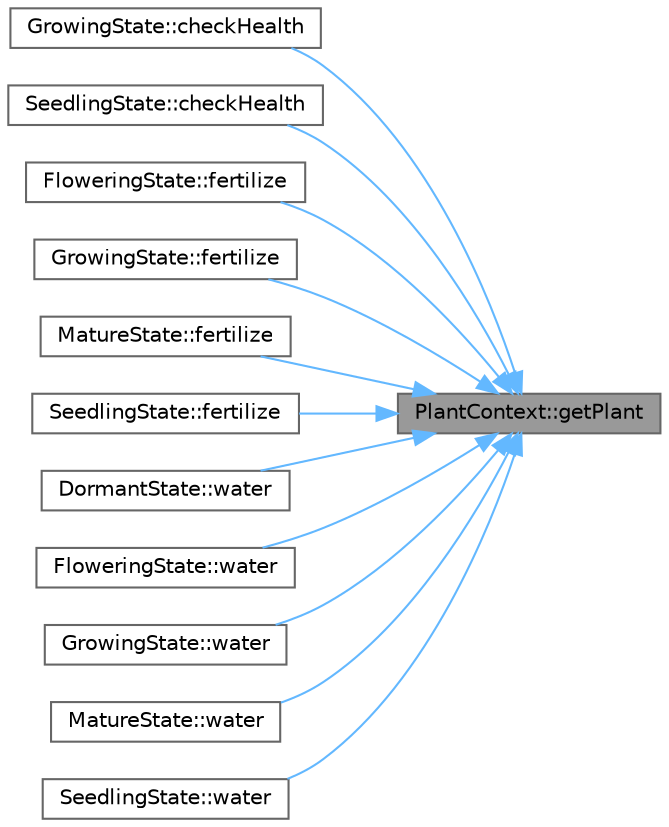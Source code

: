 digraph "PlantContext::getPlant"
{
 // INTERACTIVE_SVG=YES
 // LATEX_PDF_SIZE
  bgcolor="transparent";
  edge [fontname=Helvetica,fontsize=10,labelfontname=Helvetica,labelfontsize=10];
  node [fontname=Helvetica,fontsize=10,shape=box,height=0.2,width=0.4];
  rankdir="RL";
  Node1 [id="Node000001",label="PlantContext::getPlant",height=0.2,width=0.4,color="gray40", fillcolor="grey60", style="filled", fontcolor="black",tooltip="Get the plant being managed."];
  Node1 -> Node2 [id="edge1_Node000001_Node000002",dir="back",color="steelblue1",style="solid",tooltip=" "];
  Node2 [id="Node000002",label="GrowingState::checkHealth",height=0.2,width=0.4,color="grey40", fillcolor="white", style="filled",URL="$class_growing_state.html#aae0173d8792da40dc237b12f78619920",tooltip="Check plant health and growth progress."];
  Node1 -> Node3 [id="edge2_Node000001_Node000003",dir="back",color="steelblue1",style="solid",tooltip=" "];
  Node3 [id="Node000003",label="SeedlingState::checkHealth",height=0.2,width=0.4,color="grey40", fillcolor="white", style="filled",URL="$class_seedling_state.html#a4468a2a6dde95d89b5d86cf668a57807",tooltip="Check seedling health and growth progress."];
  Node1 -> Node4 [id="edge3_Node000001_Node000004",dir="back",color="steelblue1",style="solid",tooltip=" "];
  Node4 [id="Node000004",label="FloweringState::fertilize",height=0.2,width=0.4,color="grey40", fillcolor="white", style="filled",URL="$class_flowering_state.html#af34e6beb60de029e6a9f117f0d88336c",tooltip="Apply bloom-supporting fertilizer."];
  Node1 -> Node5 [id="edge4_Node000001_Node000005",dir="back",color="steelblue1",style="solid",tooltip=" "];
  Node5 [id="Node000005",label="GrowingState::fertilize",height=0.2,width=0.4,color="grey40", fillcolor="white", style="filled",URL="$class_growing_state.html#ab7ecd17aa28eed56ee1e70e1c7ee4c82",tooltip="Apply moderate fertilizer for active growth."];
  Node1 -> Node6 [id="edge5_Node000001_Node000006",dir="back",color="steelblue1",style="solid",tooltip=" "];
  Node6 [id="Node000006",label="MatureState::fertilize",height=0.2,width=0.4,color="grey40", fillcolor="white", style="filled",URL="$class_mature_state.html#a72661e8b4f9ee3ba40d3d43c8dbfd484",tooltip="Apply maintenance fertilizer."];
  Node1 -> Node7 [id="edge6_Node000001_Node000007",dir="back",color="steelblue1",style="solid",tooltip=" "];
  Node7 [id="Node000007",label="SeedlingState::fertilize",height=0.2,width=0.4,color="grey40", fillcolor="white", style="filled",URL="$class_seedling_state.html#ac5c2725bdd7177ea2e0b6a9a32745f76",tooltip="Apply minimal fertilizer appropriate for seedlings."];
  Node1 -> Node8 [id="edge7_Node000001_Node000008",dir="back",color="steelblue1",style="solid",tooltip=" "];
  Node8 [id="Node000008",label="DormantState::water",height=0.2,width=0.4,color="grey40", fillcolor="white", style="filled",URL="$class_dormant_state.html#afa727496873d0c6bb6b2e39a062a9383",tooltip="Water the dormant plant minimally."];
  Node1 -> Node9 [id="edge8_Node000001_Node000009",dir="back",color="steelblue1",style="solid",tooltip=" "];
  Node9 [id="Node000009",label="FloweringState::water",height=0.2,width=0.4,color="grey40", fillcolor="white", style="filled",URL="$class_flowering_state.html#a71db68481cf656374584a85d5e3ad228",tooltip="Water the flowering plant carefully."];
  Node1 -> Node10 [id="edge9_Node000001_Node000010",dir="back",color="steelblue1",style="solid",tooltip=" "];
  Node10 [id="Node000010",label="GrowingState::water",height=0.2,width=0.4,color="grey40", fillcolor="white", style="filled",URL="$class_growing_state.html#a99719f8722b114dc20ca0ab267ff73bc",tooltip="Water the growing plant regularly."];
  Node1 -> Node11 [id="edge10_Node000001_Node000011",dir="back",color="steelblue1",style="solid",tooltip=" "];
  Node11 [id="Node000011",label="MatureState::water",height=0.2,width=0.4,color="grey40", fillcolor="white", style="filled",URL="$class_mature_state.html#a583ce6fc65da05f24f40dc634dd2651a",tooltip="Water the mature plant with maintenance amounts."];
  Node1 -> Node12 [id="edge11_Node000001_Node000012",dir="back",color="steelblue1",style="solid",tooltip=" "];
  Node12 [id="Node000012",label="SeedlingState::water",height=0.2,width=0.4,color="grey40", fillcolor="white", style="filled",URL="$class_seedling_state.html#ab0c85b5d416be86252fba42f32ce31e2",tooltip="Water the seedling gently."];
}
